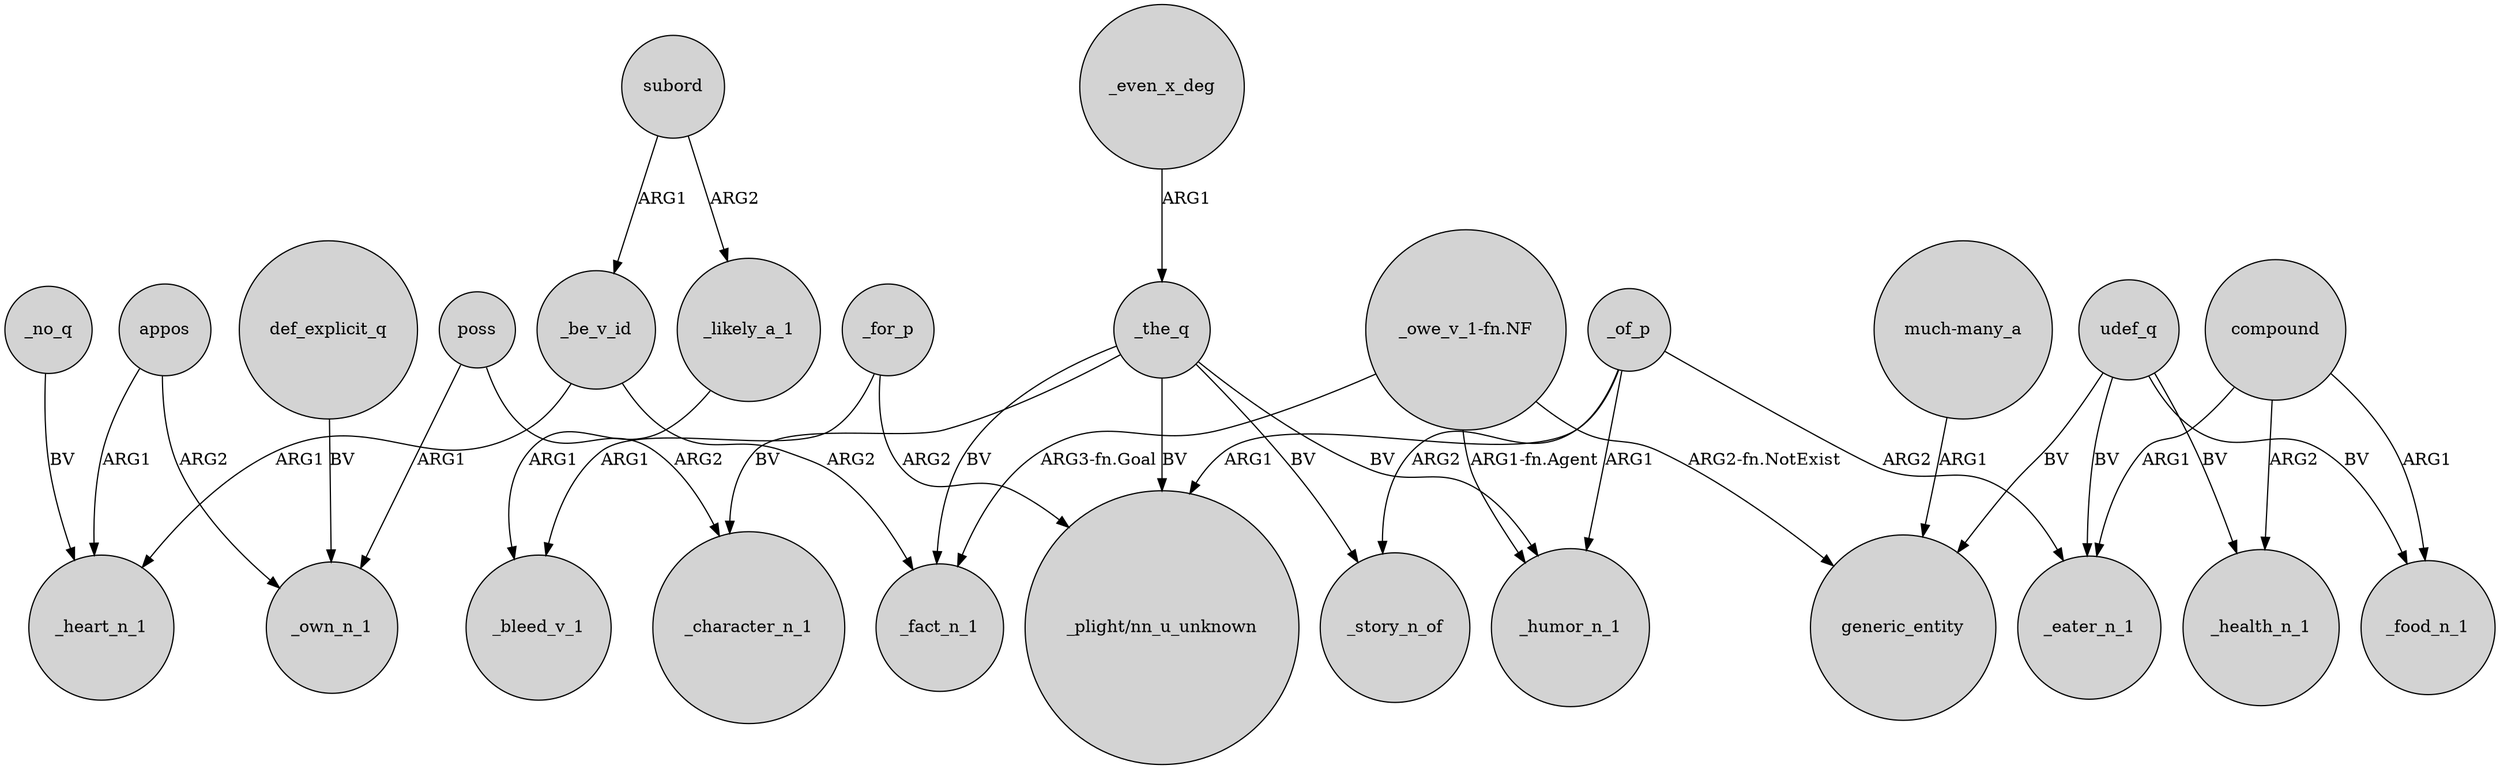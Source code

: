 digraph {
	node [shape=circle style=filled]
	subord -> _be_v_id [label=ARG1]
	udef_q -> _eater_n_1 [label=BV]
	udef_q -> generic_entity [label=BV]
	_of_p -> _eater_n_1 [label=ARG2]
	"_owe_v_1-fn.NF" -> generic_entity [label="ARG2-fn.NotExist"]
	"much-many_a" -> generic_entity [label=ARG1]
	_likely_a_1 -> _bleed_v_1 [label=ARG1]
	poss -> _character_n_1 [label=ARG2]
	subord -> _likely_a_1 [label=ARG2]
	_for_p -> "_plight/nn_u_unknown" [label=ARG2]
	appos -> _heart_n_1 [label=ARG1]
	_no_q -> _heart_n_1 [label=BV]
	udef_q -> _food_n_1 [label=BV]
	def_explicit_q -> _own_n_1 [label=BV]
	_even_x_deg -> _the_q [label=ARG1]
	poss -> _own_n_1 [label=ARG1]
	compound -> _health_n_1 [label=ARG2]
	_for_p -> _bleed_v_1 [label=ARG1]
	_of_p -> _humor_n_1 [label=ARG1]
	_be_v_id -> _fact_n_1 [label=ARG2]
	_the_q -> _story_n_of [label=BV]
	compound -> _food_n_1 [label=ARG1]
	udef_q -> _health_n_1 [label=BV]
	"_owe_v_1-fn.NF" -> _fact_n_1 [label="ARG3-fn.Goal"]
	_of_p -> _story_n_of [label=ARG2]
	_the_q -> _fact_n_1 [label=BV]
	appos -> _own_n_1 [label=ARG2]
	_the_q -> _character_n_1 [label=BV]
	_be_v_id -> _heart_n_1 [label=ARG1]
	_the_q -> _humor_n_1 [label=BV]
	compound -> _eater_n_1 [label=ARG1]
	_of_p -> "_plight/nn_u_unknown" [label=ARG1]
	"_owe_v_1-fn.NF" -> _humor_n_1 [label="ARG1-fn.Agent"]
	_the_q -> "_plight/nn_u_unknown" [label=BV]
}
